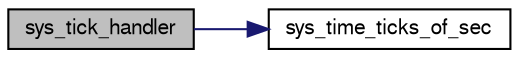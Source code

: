 digraph "sys_tick_handler"
{
  edge [fontname="FreeSans",fontsize="10",labelfontname="FreeSans",labelfontsize="10"];
  node [fontname="FreeSans",fontsize="10",shape=record];
  rankdir="LR";
  Node1 [label="sys_tick_handler",height=0.2,width=0.4,color="black", fillcolor="grey75", style="filled", fontcolor="black"];
  Node1 -> Node2 [color="midnightblue",fontsize="10",style="solid",fontname="FreeSans"];
  Node2 [label="sys_time_ticks_of_sec",height=0.2,width=0.4,color="black", fillcolor="white", style="filled",URL="$sys__time_8h.html#a2894f16d75a4d3c6ad1449d7bba85406"];
}
